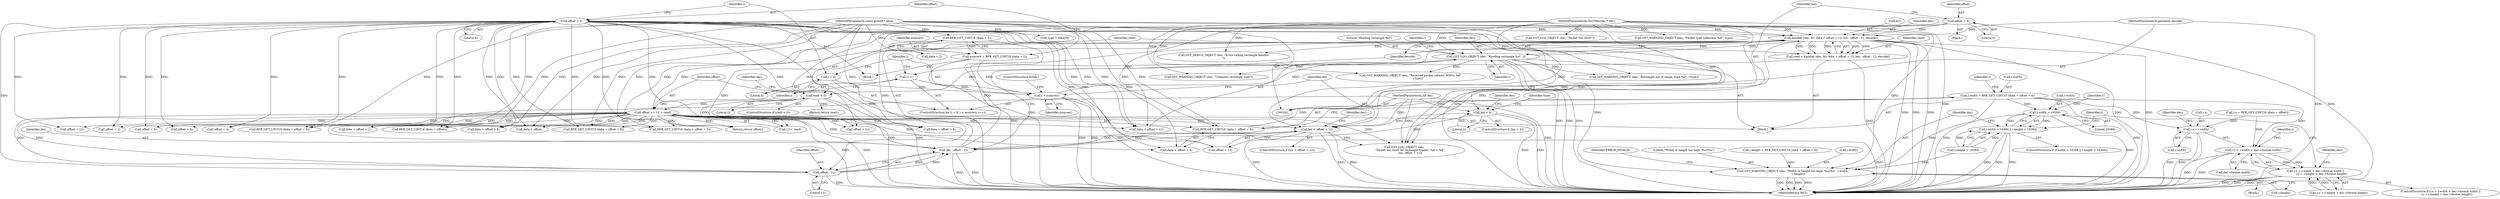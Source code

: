 digraph "0_gstreamer_4cb1bcf1422bbcd79c0f683edb7ee85e3f7a31fe@integer" {
"1000194" [label="(Call,r.width = RFB_GET_UINT16 (data + offset + 4))"];
"1000198" [label="(Call,RFB_GET_UINT16 (data + offset + 4))"];
"1000103" [label="(MethodParameterIn,const guint8 * data)"];
"1000141" [label="(Call,offset = 4)"];
"1000389" [label="(Call,offset += 12 + read)"];
"1000380" [label="(Call,read < 0)"];
"1000362" [label="(Call,read = handler (dec, &r, data + offset + 12, len - offset - 12, decode))"];
"1000364" [label="(Call,handler (dec, &r, data + offset + 12, len - offset - 12, decode))"];
"1000172" [label="(Call,GST_LOG_OBJECT (dec, \"Reading rectangle %d\", i))"];
"1000102" [label="(MethodParameterIn,GstVMncDec * dec)"];
"1000148" [label="(Call,i < numrect)"];
"1000151" [label="(Call,i++)"];
"1000145" [label="(Call,i = 0)"];
"1000133" [label="(Call,numrect = RFB_GET_UINT16 (data + 2))"];
"1000135" [label="(Call,RFB_GET_UINT16 (data + 2))"];
"1000109" [label="(Call,offset = 0)"];
"1000373" [label="(Call,len - offset - 12)"];
"1000113" [label="(Call,len < 4)"];
"1000104" [label="(MethodParameterIn,int len)"];
"1000157" [label="(Call,len < offset + 12)"];
"1000375" [label="(Call,offset - 12)"];
"1000105" [label="(MethodParameterIn,gboolean decode)"];
"1000247" [label="(Call,r.x + r.width > dec->format.width)"];
"1000246" [label="(Call,r.x + r.width > dec->format.width ||\n              r.y + r.height > dec->format.height)"];
"1000248" [label="(Call,r.x + r.width)"];
"1000285" [label="(Call,r.width > 16384)"];
"1000284" [label="(Call,r.width > 16384 || r.height > 16384)"];
"1000296" [label="(Call,GST_WARNING_OBJECT (dec, \"Width or height too high: %ux%u\", r.width,\n              r.height))"];
"1000249" [label="(Call,r.x)"];
"1000365" [label="(Identifier,dec)"];
"1000189" [label="(Call,data + offset + 2)"];
"1000382" [label="(Literal,0)"];
"1000109" [label="(Call,offset = 0)"];
"1000274" [label="(Call,GST_WARNING_OBJECT (dec, \"Rectangle out of range, type %d\", r.type))"];
"1000391" [label="(Call,12 + read)"];
"1000117" [label="(Call,GST_LOG_OBJECT (dec, \"Packet too short\"))"];
"1000199" [label="(Call,data + offset + 4)"];
"1000114" [label="(Identifier,len)"];
"1000298" [label="(Literal,\"Width or height too high: %ux%u\")"];
"1000375" [label="(Call,offset - 12)"];
"1000402" [label="(Return,return offset;)"];
"1000286" [label="(Call,r.width)"];
"1000180" [label="(Call,RFB_GET_UINT16 (data + offset))"];
"1000295" [label="(Block,)"];
"1000362" [label="(Call,read = handler (dec, &r, data + offset + 12, len - offset - 12, decode))"];
"1000363" [label="(Identifier,read)"];
"1000191" [label="(Call,offset + 2)"];
"1000376" [label="(Identifier,offset)"];
"1000176" [label="(Call,r.x = RFB_GET_UINT16 (data + offset))"];
"1000131" [label="(Block,)"];
"1000377" [label="(Literal,12)"];
"1000175" [label="(Identifier,i)"];
"1000158" [label="(Identifier,len)"];
"1000218" [label="(Call,RFB_GET_UINT32 (data + offset + 8))"];
"1000134" [label="(Identifier,numrect)"];
"1000122" [label="(Call,type = data[0])"];
"1000103" [label="(MethodParameterIn,const guint8 * data)"];
"1000104" [label="(MethodParameterIn,int len)"];
"1000309" [label="(Identifier,r)"];
"1000153" [label="(Block,)"];
"1000188" [label="(Call,RFB_GET_UINT16 (data + offset + 2))"];
"1000290" [label="(Call,r.height > 16384)"];
"1000285" [label="(Call,r.width > 16384)"];
"1000206" [label="(Identifier,r)"];
"1000102" [label="(MethodParameterIn,GstVMncDec * dec)"];
"1000204" [label="(Call,r.height = RFB_GET_UINT16 (data + offset + 6))"];
"1000302" [label="(Call,r.height)"];
"1000136" [label="(Call,data + 2)"];
"1000297" [label="(Identifier,dec)"];
"1000144" [label="(ControlStructure,for (i = 0; i < numrect; i++))"];
"1000275" [label="(Identifier,dec)"];
"1000174" [label="(Literal,\"Reading rectangle %d\")"];
"1000178" [label="(Identifier,r)"];
"1000118" [label="(Identifier,dec)"];
"1000255" [label="(Call,dec->format.width)"];
"1000173" [label="(Identifier,dec)"];
"1000147" [label="(Literal,0)"];
"1000150" [label="(Identifier,numrect)"];
"1000389" [label="(Call,offset += 12 + read)"];
"1000370" [label="(Call,offset + 12)"];
"1000112" [label="(ControlStructure,if (len < 4))"];
"1000159" [label="(Call,offset + 12)"];
"1000366" [label="(Call,&r)"];
"1000246" [label="(Call,r.x + r.width > dec->format.width ||\n              r.y + r.height > dec->format.height)"];
"1000172" [label="(Call,GST_LOG_OBJECT (dec, \"Reading rectangle %d\", i))"];
"1000201" [label="(Call,offset + 4)"];
"1000209" [label="(Call,data + offset + 6)"];
"1000357" [label="(Call,GST_WARNING_OBJECT (dec, \"Unknown rectangle type\"))"];
"1000164" [label="(Identifier,dec)"];
"1000143" [label="(Literal,4)"];
"1000373" [label="(Call,len - offset - 12)"];
"1000105" [label="(MethodParameterIn,gboolean decode)"];
"1000292" [label="(Identifier,r)"];
"1000385" [label="(Identifier,dec)"];
"1000142" [label="(Identifier,offset)"];
"1000368" [label="(Call,data + offset + 12)"];
"1000106" [label="(Block,)"];
"1000221" [label="(Call,offset + 8)"];
"1000151" [label="(Call,i++)"];
"1000237" [label="(Call,GST_WARNING_OBJECT (dec, \"Received packet without WMVi: %d\",\n                r.type))"];
"1000299" [label="(Call,r.width)"];
"1000110" [label="(Identifier,offset)"];
"1000115" [label="(Literal,4)"];
"1000380" [label="(Call,read < 0)"];
"1000133" [label="(Call,numrect = RFB_GET_UINT16 (data + 2))"];
"1000113" [label="(Call,len < 4)"];
"1000141" [label="(Call,offset = 4)"];
"1000396" [label="(Call,GST_WARNING_OBJECT (dec, \"Packet type unknown: %d\", type))"];
"1000379" [label="(ControlStructure,if (read < 0))"];
"1000387" [label="(Return,return read;)"];
"1000208" [label="(Call,RFB_GET_UINT16 (data + offset + 6))"];
"1000156" [label="(ControlStructure,if (len < offset + 12))"];
"1000257" [label="(Identifier,dec)"];
"1000211" [label="(Call,offset + 6)"];
"1000263" [label="(Identifier,r)"];
"1000198" [label="(Call,RFB_GET_UINT16 (data + offset + 4))"];
"1000195" [label="(Call,r.width)"];
"1000364" [label="(Call,handler (dec, &r, data + offset + 12, len - offset - 12, decode))"];
"1000252" [label="(Call,r.width)"];
"1000296" [label="(Call,GST_WARNING_OBJECT (dec, \"Width or height too high: %ux%u\", r.width,\n              r.height))"];
"1000248" [label="(Call,r.x + r.width)"];
"1000146" [label="(Identifier,i)"];
"1000111" [label="(Literal,0)"];
"1000247" [label="(Call,r.x + r.width > dec->format.width)"];
"1000283" [label="(ControlStructure,if (r.width > 16384 || r.height > 16384))"];
"1000394" [label="(ControlStructure,break;)"];
"1000219" [label="(Call,data + offset + 8)"];
"1000145" [label="(Call,i = 0)"];
"1000163" [label="(Call,GST_LOG_OBJECT (dec,\n              \"Packet too short for rectangle header: %d < %d\",\n              len, offset + 12))"];
"1000157" [label="(Call,len < offset + 12)"];
"1000167" [label="(Call,offset + 12)"];
"1000194" [label="(Call,r.width = RFB_GET_UINT16 (data + offset + 4))"];
"1000284" [label="(Call,r.width > 16384 || r.height > 16384)"];
"1000135" [label="(Call,RFB_GET_UINT16 (data + 2))"];
"1000123" [label="(Identifier,type)"];
"1000260" [label="(Call,r.y + r.height > dec->format.height)"];
"1000152" [label="(Identifier,i)"];
"1000390" [label="(Identifier,offset)"];
"1000306" [label="(Identifier,ERROR_INVALID)"];
"1000149" [label="(Identifier,i)"];
"1000378" [label="(Identifier,decode)"];
"1000289" [label="(Literal,16384)"];
"1000181" [label="(Call,data + offset)"];
"1000404" [label="(MethodReturn,RET)"];
"1000381" [label="(Identifier,read)"];
"1000245" [label="(ControlStructure,if (r.x + r.width > dec->format.width ||\n              r.y + r.height > dec->format.height))"];
"1000384" [label="(Call,GST_DEBUG_OBJECT (dec, \"Error calling rectangle handler\n\"))"];
"1000148" [label="(Call,i < numrect)"];
"1000374" [label="(Identifier,len)"];
"1000194" -> "1000153"  [label="AST: "];
"1000194" -> "1000198"  [label="CFG: "];
"1000195" -> "1000194"  [label="AST: "];
"1000198" -> "1000194"  [label="AST: "];
"1000206" -> "1000194"  [label="CFG: "];
"1000194" -> "1000404"  [label="DDG: "];
"1000194" -> "1000404"  [label="DDG: "];
"1000198" -> "1000194"  [label="DDG: "];
"1000194" -> "1000247"  [label="DDG: "];
"1000194" -> "1000248"  [label="DDG: "];
"1000194" -> "1000285"  [label="DDG: "];
"1000198" -> "1000199"  [label="CFG: "];
"1000199" -> "1000198"  [label="AST: "];
"1000198" -> "1000404"  [label="DDG: "];
"1000103" -> "1000198"  [label="DDG: "];
"1000141" -> "1000198"  [label="DDG: "];
"1000389" -> "1000198"  [label="DDG: "];
"1000103" -> "1000101"  [label="AST: "];
"1000103" -> "1000404"  [label="DDG: "];
"1000103" -> "1000122"  [label="DDG: "];
"1000103" -> "1000135"  [label="DDG: "];
"1000103" -> "1000136"  [label="DDG: "];
"1000103" -> "1000180"  [label="DDG: "];
"1000103" -> "1000181"  [label="DDG: "];
"1000103" -> "1000188"  [label="DDG: "];
"1000103" -> "1000189"  [label="DDG: "];
"1000103" -> "1000199"  [label="DDG: "];
"1000103" -> "1000208"  [label="DDG: "];
"1000103" -> "1000209"  [label="DDG: "];
"1000103" -> "1000218"  [label="DDG: "];
"1000103" -> "1000219"  [label="DDG: "];
"1000103" -> "1000364"  [label="DDG: "];
"1000103" -> "1000368"  [label="DDG: "];
"1000141" -> "1000131"  [label="AST: "];
"1000141" -> "1000143"  [label="CFG: "];
"1000142" -> "1000141"  [label="AST: "];
"1000143" -> "1000141"  [label="AST: "];
"1000146" -> "1000141"  [label="CFG: "];
"1000141" -> "1000404"  [label="DDG: "];
"1000141" -> "1000157"  [label="DDG: "];
"1000141" -> "1000159"  [label="DDG: "];
"1000141" -> "1000163"  [label="DDG: "];
"1000141" -> "1000167"  [label="DDG: "];
"1000141" -> "1000180"  [label="DDG: "];
"1000141" -> "1000181"  [label="DDG: "];
"1000141" -> "1000188"  [label="DDG: "];
"1000141" -> "1000189"  [label="DDG: "];
"1000141" -> "1000191"  [label="DDG: "];
"1000141" -> "1000199"  [label="DDG: "];
"1000141" -> "1000201"  [label="DDG: "];
"1000141" -> "1000208"  [label="DDG: "];
"1000141" -> "1000209"  [label="DDG: "];
"1000141" -> "1000211"  [label="DDG: "];
"1000141" -> "1000218"  [label="DDG: "];
"1000141" -> "1000219"  [label="DDG: "];
"1000141" -> "1000221"  [label="DDG: "];
"1000141" -> "1000364"  [label="DDG: "];
"1000141" -> "1000368"  [label="DDG: "];
"1000141" -> "1000370"  [label="DDG: "];
"1000141" -> "1000375"  [label="DDG: "];
"1000141" -> "1000402"  [label="DDG: "];
"1000389" -> "1000153"  [label="AST: "];
"1000389" -> "1000391"  [label="CFG: "];
"1000390" -> "1000389"  [label="AST: "];
"1000391" -> "1000389"  [label="AST: "];
"1000152" -> "1000389"  [label="CFG: "];
"1000389" -> "1000404"  [label="DDG: "];
"1000389" -> "1000404"  [label="DDG: "];
"1000389" -> "1000157"  [label="DDG: "];
"1000389" -> "1000159"  [label="DDG: "];
"1000389" -> "1000163"  [label="DDG: "];
"1000389" -> "1000167"  [label="DDG: "];
"1000389" -> "1000180"  [label="DDG: "];
"1000389" -> "1000181"  [label="DDG: "];
"1000389" -> "1000188"  [label="DDG: "];
"1000389" -> "1000189"  [label="DDG: "];
"1000389" -> "1000191"  [label="DDG: "];
"1000389" -> "1000199"  [label="DDG: "];
"1000389" -> "1000201"  [label="DDG: "];
"1000389" -> "1000208"  [label="DDG: "];
"1000389" -> "1000209"  [label="DDG: "];
"1000389" -> "1000211"  [label="DDG: "];
"1000389" -> "1000218"  [label="DDG: "];
"1000389" -> "1000219"  [label="DDG: "];
"1000389" -> "1000221"  [label="DDG: "];
"1000389" -> "1000364"  [label="DDG: "];
"1000389" -> "1000368"  [label="DDG: "];
"1000389" -> "1000370"  [label="DDG: "];
"1000389" -> "1000375"  [label="DDG: "];
"1000380" -> "1000389"  [label="DDG: "];
"1000375" -> "1000389"  [label="DDG: "];
"1000389" -> "1000402"  [label="DDG: "];
"1000380" -> "1000379"  [label="AST: "];
"1000380" -> "1000382"  [label="CFG: "];
"1000381" -> "1000380"  [label="AST: "];
"1000382" -> "1000380"  [label="AST: "];
"1000385" -> "1000380"  [label="CFG: "];
"1000390" -> "1000380"  [label="CFG: "];
"1000380" -> "1000404"  [label="DDG: "];
"1000380" -> "1000404"  [label="DDG: "];
"1000362" -> "1000380"  [label="DDG: "];
"1000380" -> "1000387"  [label="DDG: "];
"1000380" -> "1000391"  [label="DDG: "];
"1000362" -> "1000153"  [label="AST: "];
"1000362" -> "1000364"  [label="CFG: "];
"1000363" -> "1000362"  [label="AST: "];
"1000364" -> "1000362"  [label="AST: "];
"1000381" -> "1000362"  [label="CFG: "];
"1000362" -> "1000404"  [label="DDG: "];
"1000364" -> "1000362"  [label="DDG: "];
"1000364" -> "1000362"  [label="DDG: "];
"1000364" -> "1000362"  [label="DDG: "];
"1000364" -> "1000362"  [label="DDG: "];
"1000364" -> "1000362"  [label="DDG: "];
"1000364" -> "1000378"  [label="CFG: "];
"1000365" -> "1000364"  [label="AST: "];
"1000366" -> "1000364"  [label="AST: "];
"1000368" -> "1000364"  [label="AST: "];
"1000373" -> "1000364"  [label="AST: "];
"1000378" -> "1000364"  [label="AST: "];
"1000364" -> "1000404"  [label="DDG: "];
"1000364" -> "1000404"  [label="DDG: "];
"1000364" -> "1000404"  [label="DDG: "];
"1000364" -> "1000404"  [label="DDG: "];
"1000364" -> "1000404"  [label="DDG: "];
"1000364" -> "1000163"  [label="DDG: "];
"1000364" -> "1000172"  [label="DDG: "];
"1000172" -> "1000364"  [label="DDG: "];
"1000102" -> "1000364"  [label="DDG: "];
"1000109" -> "1000364"  [label="DDG: "];
"1000373" -> "1000364"  [label="DDG: "];
"1000373" -> "1000364"  [label="DDG: "];
"1000105" -> "1000364"  [label="DDG: "];
"1000364" -> "1000384"  [label="DDG: "];
"1000172" -> "1000153"  [label="AST: "];
"1000172" -> "1000175"  [label="CFG: "];
"1000173" -> "1000172"  [label="AST: "];
"1000174" -> "1000172"  [label="AST: "];
"1000175" -> "1000172"  [label="AST: "];
"1000178" -> "1000172"  [label="CFG: "];
"1000172" -> "1000404"  [label="DDG: "];
"1000172" -> "1000404"  [label="DDG: "];
"1000172" -> "1000404"  [label="DDG: "];
"1000172" -> "1000151"  [label="DDG: "];
"1000102" -> "1000172"  [label="DDG: "];
"1000148" -> "1000172"  [label="DDG: "];
"1000172" -> "1000237"  [label="DDG: "];
"1000172" -> "1000274"  [label="DDG: "];
"1000172" -> "1000296"  [label="DDG: "];
"1000172" -> "1000357"  [label="DDG: "];
"1000102" -> "1000101"  [label="AST: "];
"1000102" -> "1000404"  [label="DDG: "];
"1000102" -> "1000117"  [label="DDG: "];
"1000102" -> "1000163"  [label="DDG: "];
"1000102" -> "1000237"  [label="DDG: "];
"1000102" -> "1000274"  [label="DDG: "];
"1000102" -> "1000296"  [label="DDG: "];
"1000102" -> "1000357"  [label="DDG: "];
"1000102" -> "1000384"  [label="DDG: "];
"1000102" -> "1000396"  [label="DDG: "];
"1000148" -> "1000144"  [label="AST: "];
"1000148" -> "1000150"  [label="CFG: "];
"1000149" -> "1000148"  [label="AST: "];
"1000150" -> "1000148"  [label="AST: "];
"1000158" -> "1000148"  [label="CFG: "];
"1000394" -> "1000148"  [label="CFG: "];
"1000148" -> "1000404"  [label="DDG: "];
"1000148" -> "1000404"  [label="DDG: "];
"1000148" -> "1000404"  [label="DDG: "];
"1000151" -> "1000148"  [label="DDG: "];
"1000145" -> "1000148"  [label="DDG: "];
"1000133" -> "1000148"  [label="DDG: "];
"1000151" -> "1000144"  [label="AST: "];
"1000151" -> "1000152"  [label="CFG: "];
"1000152" -> "1000151"  [label="AST: "];
"1000149" -> "1000151"  [label="CFG: "];
"1000145" -> "1000144"  [label="AST: "];
"1000145" -> "1000147"  [label="CFG: "];
"1000146" -> "1000145"  [label="AST: "];
"1000147" -> "1000145"  [label="AST: "];
"1000149" -> "1000145"  [label="CFG: "];
"1000133" -> "1000131"  [label="AST: "];
"1000133" -> "1000135"  [label="CFG: "];
"1000134" -> "1000133"  [label="AST: "];
"1000135" -> "1000133"  [label="AST: "];
"1000142" -> "1000133"  [label="CFG: "];
"1000133" -> "1000404"  [label="DDG: "];
"1000135" -> "1000133"  [label="DDG: "];
"1000135" -> "1000136"  [label="CFG: "];
"1000136" -> "1000135"  [label="AST: "];
"1000135" -> "1000404"  [label="DDG: "];
"1000109" -> "1000106"  [label="AST: "];
"1000109" -> "1000111"  [label="CFG: "];
"1000110" -> "1000109"  [label="AST: "];
"1000111" -> "1000109"  [label="AST: "];
"1000114" -> "1000109"  [label="CFG: "];
"1000109" -> "1000404"  [label="DDG: "];
"1000109" -> "1000368"  [label="DDG: "];
"1000109" -> "1000370"  [label="DDG: "];
"1000109" -> "1000375"  [label="DDG: "];
"1000109" -> "1000402"  [label="DDG: "];
"1000373" -> "1000375"  [label="CFG: "];
"1000374" -> "1000373"  [label="AST: "];
"1000375" -> "1000373"  [label="AST: "];
"1000378" -> "1000373"  [label="CFG: "];
"1000373" -> "1000404"  [label="DDG: "];
"1000373" -> "1000404"  [label="DDG: "];
"1000373" -> "1000157"  [label="DDG: "];
"1000113" -> "1000373"  [label="DDG: "];
"1000157" -> "1000373"  [label="DDG: "];
"1000104" -> "1000373"  [label="DDG: "];
"1000375" -> "1000373"  [label="DDG: "];
"1000375" -> "1000373"  [label="DDG: "];
"1000113" -> "1000112"  [label="AST: "];
"1000113" -> "1000115"  [label="CFG: "];
"1000114" -> "1000113"  [label="AST: "];
"1000115" -> "1000113"  [label="AST: "];
"1000118" -> "1000113"  [label="CFG: "];
"1000123" -> "1000113"  [label="CFG: "];
"1000113" -> "1000404"  [label="DDG: "];
"1000113" -> "1000404"  [label="DDG: "];
"1000104" -> "1000113"  [label="DDG: "];
"1000113" -> "1000157"  [label="DDG: "];
"1000104" -> "1000101"  [label="AST: "];
"1000104" -> "1000404"  [label="DDG: "];
"1000104" -> "1000157"  [label="DDG: "];
"1000104" -> "1000163"  [label="DDG: "];
"1000157" -> "1000156"  [label="AST: "];
"1000157" -> "1000159"  [label="CFG: "];
"1000158" -> "1000157"  [label="AST: "];
"1000159" -> "1000157"  [label="AST: "];
"1000164" -> "1000157"  [label="CFG: "];
"1000173" -> "1000157"  [label="CFG: "];
"1000157" -> "1000404"  [label="DDG: "];
"1000157" -> "1000404"  [label="DDG: "];
"1000157" -> "1000404"  [label="DDG: "];
"1000157" -> "1000163"  [label="DDG: "];
"1000375" -> "1000377"  [label="CFG: "];
"1000376" -> "1000375"  [label="AST: "];
"1000377" -> "1000375"  [label="AST: "];
"1000375" -> "1000404"  [label="DDG: "];
"1000105" -> "1000101"  [label="AST: "];
"1000105" -> "1000404"  [label="DDG: "];
"1000247" -> "1000246"  [label="AST: "];
"1000247" -> "1000255"  [label="CFG: "];
"1000248" -> "1000247"  [label="AST: "];
"1000255" -> "1000247"  [label="AST: "];
"1000263" -> "1000247"  [label="CFG: "];
"1000246" -> "1000247"  [label="CFG: "];
"1000247" -> "1000404"  [label="DDG: "];
"1000247" -> "1000404"  [label="DDG: "];
"1000247" -> "1000246"  [label="DDG: "];
"1000247" -> "1000246"  [label="DDG: "];
"1000176" -> "1000247"  [label="DDG: "];
"1000246" -> "1000245"  [label="AST: "];
"1000246" -> "1000260"  [label="CFG: "];
"1000260" -> "1000246"  [label="AST: "];
"1000275" -> "1000246"  [label="CFG: "];
"1000309" -> "1000246"  [label="CFG: "];
"1000246" -> "1000404"  [label="DDG: "];
"1000246" -> "1000404"  [label="DDG: "];
"1000246" -> "1000404"  [label="DDG: "];
"1000260" -> "1000246"  [label="DDG: "];
"1000260" -> "1000246"  [label="DDG: "];
"1000248" -> "1000252"  [label="CFG: "];
"1000249" -> "1000248"  [label="AST: "];
"1000252" -> "1000248"  [label="AST: "];
"1000257" -> "1000248"  [label="CFG: "];
"1000248" -> "1000404"  [label="DDG: "];
"1000248" -> "1000404"  [label="DDG: "];
"1000176" -> "1000248"  [label="DDG: "];
"1000285" -> "1000284"  [label="AST: "];
"1000285" -> "1000289"  [label="CFG: "];
"1000286" -> "1000285"  [label="AST: "];
"1000289" -> "1000285"  [label="AST: "];
"1000292" -> "1000285"  [label="CFG: "];
"1000284" -> "1000285"  [label="CFG: "];
"1000285" -> "1000404"  [label="DDG: "];
"1000285" -> "1000284"  [label="DDG: "];
"1000285" -> "1000284"  [label="DDG: "];
"1000285" -> "1000296"  [label="DDG: "];
"1000284" -> "1000283"  [label="AST: "];
"1000284" -> "1000290"  [label="CFG: "];
"1000290" -> "1000284"  [label="AST: "];
"1000297" -> "1000284"  [label="CFG: "];
"1000309" -> "1000284"  [label="CFG: "];
"1000284" -> "1000404"  [label="DDG: "];
"1000284" -> "1000404"  [label="DDG: "];
"1000284" -> "1000404"  [label="DDG: "];
"1000290" -> "1000284"  [label="DDG: "];
"1000290" -> "1000284"  [label="DDG: "];
"1000296" -> "1000295"  [label="AST: "];
"1000296" -> "1000302"  [label="CFG: "];
"1000297" -> "1000296"  [label="AST: "];
"1000298" -> "1000296"  [label="AST: "];
"1000299" -> "1000296"  [label="AST: "];
"1000302" -> "1000296"  [label="AST: "];
"1000306" -> "1000296"  [label="CFG: "];
"1000296" -> "1000404"  [label="DDG: "];
"1000296" -> "1000404"  [label="DDG: "];
"1000296" -> "1000404"  [label="DDG: "];
"1000296" -> "1000404"  [label="DDG: "];
"1000290" -> "1000296"  [label="DDG: "];
"1000204" -> "1000296"  [label="DDG: "];
}
